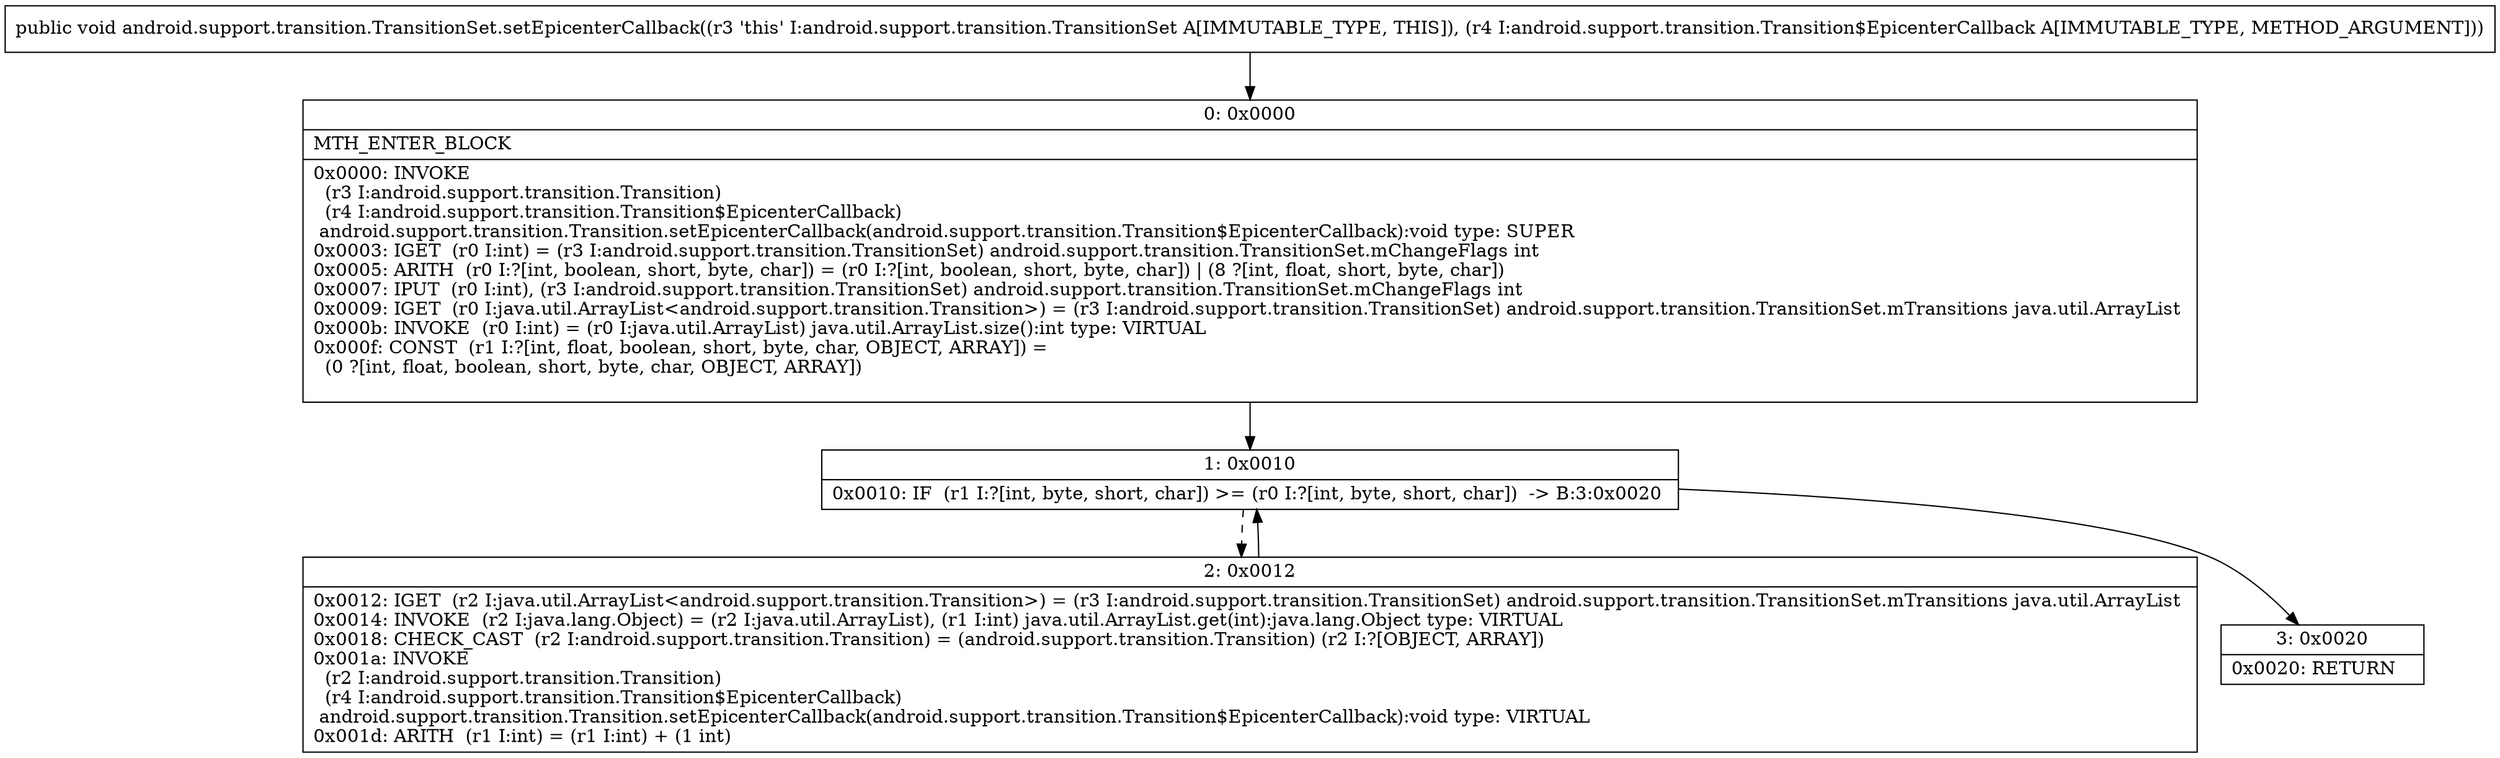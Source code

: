 digraph "CFG forandroid.support.transition.TransitionSet.setEpicenterCallback(Landroid\/support\/transition\/Transition$EpicenterCallback;)V" {
Node_0 [shape=record,label="{0\:\ 0x0000|MTH_ENTER_BLOCK\l|0x0000: INVOKE  \l  (r3 I:android.support.transition.Transition)\l  (r4 I:android.support.transition.Transition$EpicenterCallback)\l android.support.transition.Transition.setEpicenterCallback(android.support.transition.Transition$EpicenterCallback):void type: SUPER \l0x0003: IGET  (r0 I:int) = (r3 I:android.support.transition.TransitionSet) android.support.transition.TransitionSet.mChangeFlags int \l0x0005: ARITH  (r0 I:?[int, boolean, short, byte, char]) = (r0 I:?[int, boolean, short, byte, char]) \| (8 ?[int, float, short, byte, char]) \l0x0007: IPUT  (r0 I:int), (r3 I:android.support.transition.TransitionSet) android.support.transition.TransitionSet.mChangeFlags int \l0x0009: IGET  (r0 I:java.util.ArrayList\<android.support.transition.Transition\>) = (r3 I:android.support.transition.TransitionSet) android.support.transition.TransitionSet.mTransitions java.util.ArrayList \l0x000b: INVOKE  (r0 I:int) = (r0 I:java.util.ArrayList) java.util.ArrayList.size():int type: VIRTUAL \l0x000f: CONST  (r1 I:?[int, float, boolean, short, byte, char, OBJECT, ARRAY]) = \l  (0 ?[int, float, boolean, short, byte, char, OBJECT, ARRAY])\l \l}"];
Node_1 [shape=record,label="{1\:\ 0x0010|0x0010: IF  (r1 I:?[int, byte, short, char]) \>= (r0 I:?[int, byte, short, char])  \-\> B:3:0x0020 \l}"];
Node_2 [shape=record,label="{2\:\ 0x0012|0x0012: IGET  (r2 I:java.util.ArrayList\<android.support.transition.Transition\>) = (r3 I:android.support.transition.TransitionSet) android.support.transition.TransitionSet.mTransitions java.util.ArrayList \l0x0014: INVOKE  (r2 I:java.lang.Object) = (r2 I:java.util.ArrayList), (r1 I:int) java.util.ArrayList.get(int):java.lang.Object type: VIRTUAL \l0x0018: CHECK_CAST  (r2 I:android.support.transition.Transition) = (android.support.transition.Transition) (r2 I:?[OBJECT, ARRAY]) \l0x001a: INVOKE  \l  (r2 I:android.support.transition.Transition)\l  (r4 I:android.support.transition.Transition$EpicenterCallback)\l android.support.transition.Transition.setEpicenterCallback(android.support.transition.Transition$EpicenterCallback):void type: VIRTUAL \l0x001d: ARITH  (r1 I:int) = (r1 I:int) + (1 int) \l}"];
Node_3 [shape=record,label="{3\:\ 0x0020|0x0020: RETURN   \l}"];
MethodNode[shape=record,label="{public void android.support.transition.TransitionSet.setEpicenterCallback((r3 'this' I:android.support.transition.TransitionSet A[IMMUTABLE_TYPE, THIS]), (r4 I:android.support.transition.Transition$EpicenterCallback A[IMMUTABLE_TYPE, METHOD_ARGUMENT])) }"];
MethodNode -> Node_0;
Node_0 -> Node_1;
Node_1 -> Node_2[style=dashed];
Node_1 -> Node_3;
Node_2 -> Node_1;
}


